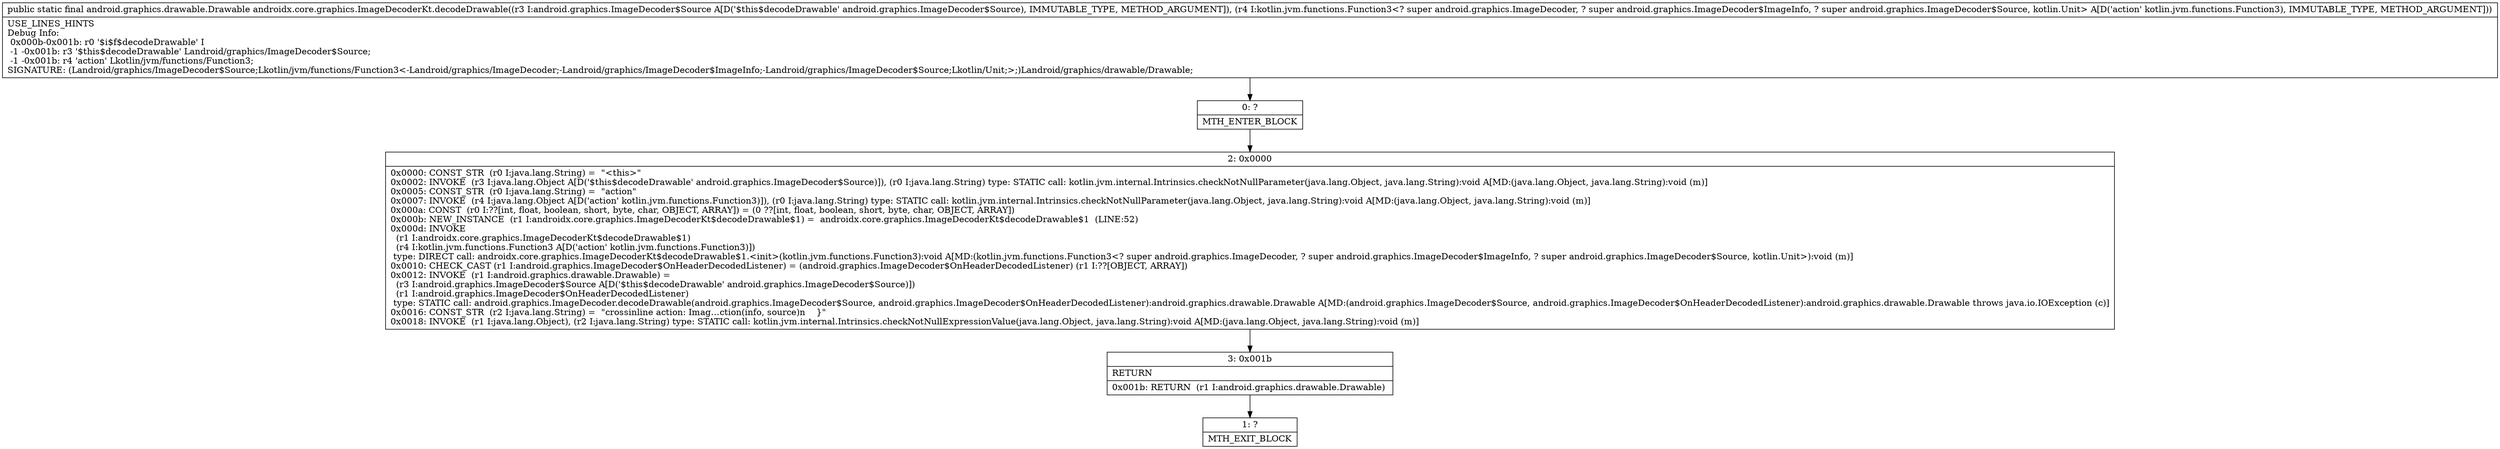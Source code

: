 digraph "CFG forandroidx.core.graphics.ImageDecoderKt.decodeDrawable(Landroid\/graphics\/ImageDecoder$Source;Lkotlin\/jvm\/functions\/Function3;)Landroid\/graphics\/drawable\/Drawable;" {
Node_0 [shape=record,label="{0\:\ ?|MTH_ENTER_BLOCK\l}"];
Node_2 [shape=record,label="{2\:\ 0x0000|0x0000: CONST_STR  (r0 I:java.lang.String) =  \"\<this\>\" \l0x0002: INVOKE  (r3 I:java.lang.Object A[D('$this$decodeDrawable' android.graphics.ImageDecoder$Source)]), (r0 I:java.lang.String) type: STATIC call: kotlin.jvm.internal.Intrinsics.checkNotNullParameter(java.lang.Object, java.lang.String):void A[MD:(java.lang.Object, java.lang.String):void (m)]\l0x0005: CONST_STR  (r0 I:java.lang.String) =  \"action\" \l0x0007: INVOKE  (r4 I:java.lang.Object A[D('action' kotlin.jvm.functions.Function3)]), (r0 I:java.lang.String) type: STATIC call: kotlin.jvm.internal.Intrinsics.checkNotNullParameter(java.lang.Object, java.lang.String):void A[MD:(java.lang.Object, java.lang.String):void (m)]\l0x000a: CONST  (r0 I:??[int, float, boolean, short, byte, char, OBJECT, ARRAY]) = (0 ??[int, float, boolean, short, byte, char, OBJECT, ARRAY]) \l0x000b: NEW_INSTANCE  (r1 I:androidx.core.graphics.ImageDecoderKt$decodeDrawable$1) =  androidx.core.graphics.ImageDecoderKt$decodeDrawable$1  (LINE:52)\l0x000d: INVOKE  \l  (r1 I:androidx.core.graphics.ImageDecoderKt$decodeDrawable$1)\l  (r4 I:kotlin.jvm.functions.Function3 A[D('action' kotlin.jvm.functions.Function3)])\l type: DIRECT call: androidx.core.graphics.ImageDecoderKt$decodeDrawable$1.\<init\>(kotlin.jvm.functions.Function3):void A[MD:(kotlin.jvm.functions.Function3\<? super android.graphics.ImageDecoder, ? super android.graphics.ImageDecoder$ImageInfo, ? super android.graphics.ImageDecoder$Source, kotlin.Unit\>):void (m)]\l0x0010: CHECK_CAST (r1 I:android.graphics.ImageDecoder$OnHeaderDecodedListener) = (android.graphics.ImageDecoder$OnHeaderDecodedListener) (r1 I:??[OBJECT, ARRAY]) \l0x0012: INVOKE  (r1 I:android.graphics.drawable.Drawable) = \l  (r3 I:android.graphics.ImageDecoder$Source A[D('$this$decodeDrawable' android.graphics.ImageDecoder$Source)])\l  (r1 I:android.graphics.ImageDecoder$OnHeaderDecodedListener)\l type: STATIC call: android.graphics.ImageDecoder.decodeDrawable(android.graphics.ImageDecoder$Source, android.graphics.ImageDecoder$OnHeaderDecodedListener):android.graphics.drawable.Drawable A[MD:(android.graphics.ImageDecoder$Source, android.graphics.ImageDecoder$OnHeaderDecodedListener):android.graphics.drawable.Drawable throws java.io.IOException (c)]\l0x0016: CONST_STR  (r2 I:java.lang.String) =  \"crossinline action: Imag…ction(info, source)n    \}\" \l0x0018: INVOKE  (r1 I:java.lang.Object), (r2 I:java.lang.String) type: STATIC call: kotlin.jvm.internal.Intrinsics.checkNotNullExpressionValue(java.lang.Object, java.lang.String):void A[MD:(java.lang.Object, java.lang.String):void (m)]\l}"];
Node_3 [shape=record,label="{3\:\ 0x001b|RETURN\l|0x001b: RETURN  (r1 I:android.graphics.drawable.Drawable) \l}"];
Node_1 [shape=record,label="{1\:\ ?|MTH_EXIT_BLOCK\l}"];
MethodNode[shape=record,label="{public static final android.graphics.drawable.Drawable androidx.core.graphics.ImageDecoderKt.decodeDrawable((r3 I:android.graphics.ImageDecoder$Source A[D('$this$decodeDrawable' android.graphics.ImageDecoder$Source), IMMUTABLE_TYPE, METHOD_ARGUMENT]), (r4 I:kotlin.jvm.functions.Function3\<? super android.graphics.ImageDecoder, ? super android.graphics.ImageDecoder$ImageInfo, ? super android.graphics.ImageDecoder$Source, kotlin.Unit\> A[D('action' kotlin.jvm.functions.Function3), IMMUTABLE_TYPE, METHOD_ARGUMENT]))  | USE_LINES_HINTS\lDebug Info:\l  0x000b\-0x001b: r0 '$i$f$decodeDrawable' I\l  \-1 \-0x001b: r3 '$this$decodeDrawable' Landroid\/graphics\/ImageDecoder$Source;\l  \-1 \-0x001b: r4 'action' Lkotlin\/jvm\/functions\/Function3;\lSIGNATURE: (Landroid\/graphics\/ImageDecoder$Source;Lkotlin\/jvm\/functions\/Function3\<\-Landroid\/graphics\/ImageDecoder;\-Landroid\/graphics\/ImageDecoder$ImageInfo;\-Landroid\/graphics\/ImageDecoder$Source;Lkotlin\/Unit;\>;)Landroid\/graphics\/drawable\/Drawable;\l}"];
MethodNode -> Node_0;Node_0 -> Node_2;
Node_2 -> Node_3;
Node_3 -> Node_1;
}

